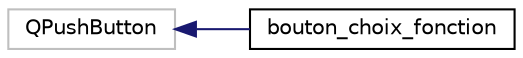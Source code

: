 digraph "Graphe hiérarchique des classes"
{
  edge [fontname="Helvetica",fontsize="10",labelfontname="Helvetica",labelfontsize="10"];
  node [fontname="Helvetica",fontsize="10",shape=record];
  rankdir="LR";
  Node30 [label="QPushButton",height=0.2,width=0.4,color="grey75", fillcolor="white", style="filled"];
  Node30 -> Node0 [dir="back",color="midnightblue",fontsize="10",style="solid",fontname="Helvetica"];
  Node0 [label="bouton_choix_fonction",height=0.2,width=0.4,color="black", fillcolor="white", style="filled",URL="$classbouton__choix__fonction.html",tooltip="Classe décrivant un bouton de choix de fonction. "];
}
